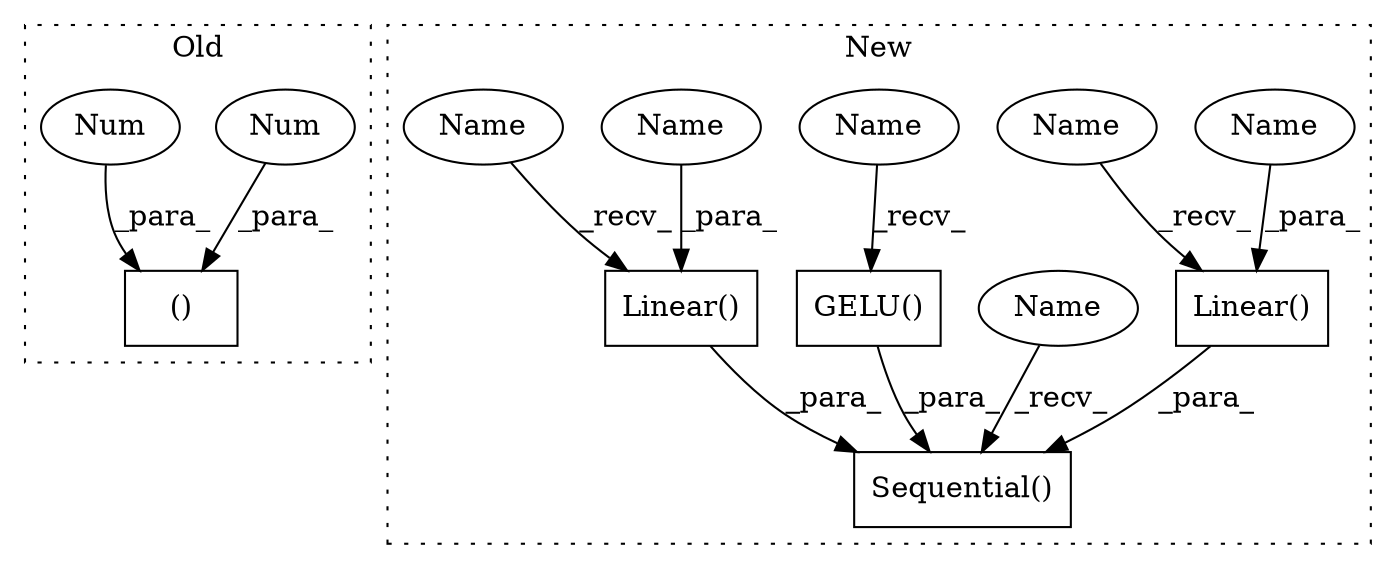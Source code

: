 digraph G {
subgraph cluster0 {
1 [label="()" a="54" s="712" l="3" shape="box"];
5 [label="Num" a="76" s="714" l="1" shape="ellipse"];
6 [label="Num" a="76" s="711" l="1" shape="ellipse"];
label = "Old";
style="dotted";
}
subgraph cluster1 {
2 [label="GELU()" a="75" s="1193" l="9" shape="box"];
3 [label="Linear()" a="75" s="1133,1178" l="10,1" shape="box"];
4 [label="Linear()" a="75" s="1245,1295" l="10,1" shape="box"];
7 [label="Sequential()" a="75" s="1106,1296" l="27,10" shape="box"];
8 [label="Name" a="87" s="1133" l="2" shape="ellipse"];
9 [label="Name" a="87" s="1245" l="2" shape="ellipse"];
10 [label="Name" a="87" s="1193" l="2" shape="ellipse"];
11 [label="Name" a="87" s="1106" l="2" shape="ellipse"];
12 [label="Name" a="87" s="1160" l="18" shape="ellipse"];
13 [label="Name" a="87" s="1255" l="18" shape="ellipse"];
label = "New";
style="dotted";
}
2 -> 7 [label="_para_"];
3 -> 7 [label="_para_"];
4 -> 7 [label="_para_"];
5 -> 1 [label="_para_"];
6 -> 1 [label="_para_"];
8 -> 3 [label="_recv_"];
9 -> 4 [label="_recv_"];
10 -> 2 [label="_recv_"];
11 -> 7 [label="_recv_"];
12 -> 3 [label="_para_"];
13 -> 4 [label="_para_"];
}
